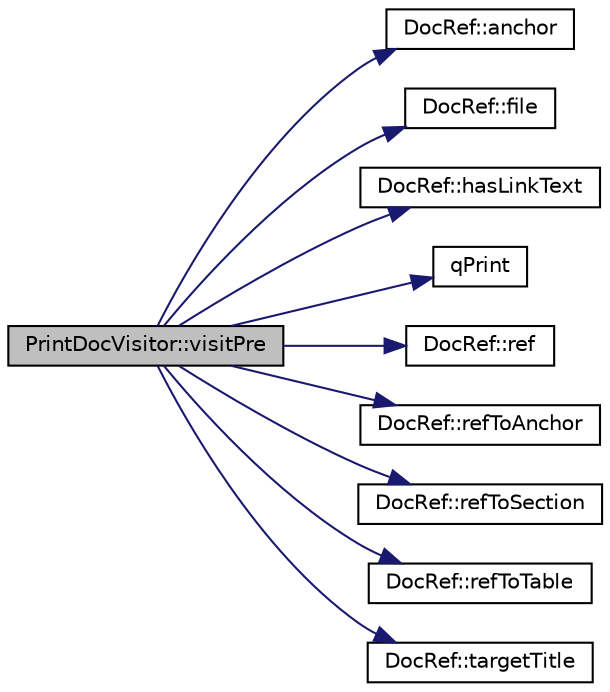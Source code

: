 digraph "PrintDocVisitor::visitPre"
{
 // LATEX_PDF_SIZE
  edge [fontname="Helvetica",fontsize="10",labelfontname="Helvetica",labelfontsize="10"];
  node [fontname="Helvetica",fontsize="10",shape=record];
  rankdir="LR";
  Node1 [label="PrintDocVisitor::visitPre",height=0.2,width=0.4,color="black", fillcolor="grey75", style="filled", fontcolor="black",tooltip=" "];
  Node1 -> Node2 [color="midnightblue",fontsize="10",style="solid",fontname="Helvetica"];
  Node2 [label="DocRef::anchor",height=0.2,width=0.4,color="black", fillcolor="white", style="filled",URL="$classDocRef.html#a020050a7e2b6bd6438db4835b5d7130a",tooltip=" "];
  Node1 -> Node3 [color="midnightblue",fontsize="10",style="solid",fontname="Helvetica"];
  Node3 [label="DocRef::file",height=0.2,width=0.4,color="black", fillcolor="white", style="filled",URL="$classDocRef.html#a83619a74c9fc8be97545a13521d5a126",tooltip=" "];
  Node1 -> Node4 [color="midnightblue",fontsize="10",style="solid",fontname="Helvetica"];
  Node4 [label="DocRef::hasLinkText",height=0.2,width=0.4,color="black", fillcolor="white", style="filled",URL="$classDocRef.html#af54b6d5c031b011dd3877d68bce47455",tooltip=" "];
  Node1 -> Node5 [color="midnightblue",fontsize="10",style="solid",fontname="Helvetica"];
  Node5 [label="qPrint",height=0.2,width=0.4,color="black", fillcolor="white", style="filled",URL="$qcstring_8h.html#a9851ebb5ae2f65b4d2b1d08421edbfd2",tooltip=" "];
  Node1 -> Node6 [color="midnightblue",fontsize="10",style="solid",fontname="Helvetica"];
  Node6 [label="DocRef::ref",height=0.2,width=0.4,color="black", fillcolor="white", style="filled",URL="$classDocRef.html#ab1f49243161d41850208e8fde53bd9a5",tooltip=" "];
  Node1 -> Node7 [color="midnightblue",fontsize="10",style="solid",fontname="Helvetica"];
  Node7 [label="DocRef::refToAnchor",height=0.2,width=0.4,color="black", fillcolor="white", style="filled",URL="$classDocRef.html#aac58be3cf79d893f928d00006a082d35",tooltip=" "];
  Node1 -> Node8 [color="midnightblue",fontsize="10",style="solid",fontname="Helvetica"];
  Node8 [label="DocRef::refToSection",height=0.2,width=0.4,color="black", fillcolor="white", style="filled",URL="$classDocRef.html#ae6fd639341aca7aa93aba2d50f0ff874",tooltip=" "];
  Node1 -> Node9 [color="midnightblue",fontsize="10",style="solid",fontname="Helvetica"];
  Node9 [label="DocRef::refToTable",height=0.2,width=0.4,color="black", fillcolor="white", style="filled",URL="$classDocRef.html#a7f42be6ae37c6e1cfebab418fe6c50c7",tooltip=" "];
  Node1 -> Node10 [color="midnightblue",fontsize="10",style="solid",fontname="Helvetica"];
  Node10 [label="DocRef::targetTitle",height=0.2,width=0.4,color="black", fillcolor="white", style="filled",URL="$classDocRef.html#a5c24ebdffb560b02af49504d3d5b8eb1",tooltip=" "];
}
